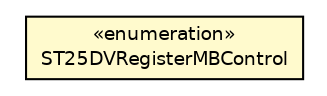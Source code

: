 #!/usr/local/bin/dot
#
# Class diagram 
# Generated by UMLGraph version R5_7_2-3-gee82a7 (http://www.umlgraph.org/)
#

digraph G {
	edge [fontname="Helvetica",fontsize=10,labelfontname="Helvetica",labelfontsize=10];
	node [fontname="Helvetica",fontsize=10,shape=plaintext];
	nodesep=0.25;
	ranksep=0.5;
	// com.st.st25sdk.type5.st25dv.ST25DVRegisterMbMode.ST25DVRegisterMBControl
	c19944 [label=<<table title="com.st.st25sdk.type5.st25dv.ST25DVRegisterMbMode.ST25DVRegisterMBControl" border="0" cellborder="1" cellspacing="0" cellpadding="2" port="p" bgcolor="lemonChiffon" href="./ST25DVRegisterMbMode.ST25DVRegisterMBControl.html">
		<tr><td><table border="0" cellspacing="0" cellpadding="1">
<tr><td align="center" balign="center"> &#171;enumeration&#187; </td></tr>
<tr><td align="center" balign="center"> ST25DVRegisterMBControl </td></tr>
		</table></td></tr>
		</table>>, URL="./ST25DVRegisterMbMode.ST25DVRegisterMBControl.html", fontname="Helvetica", fontcolor="black", fontsize=9.0];
}

